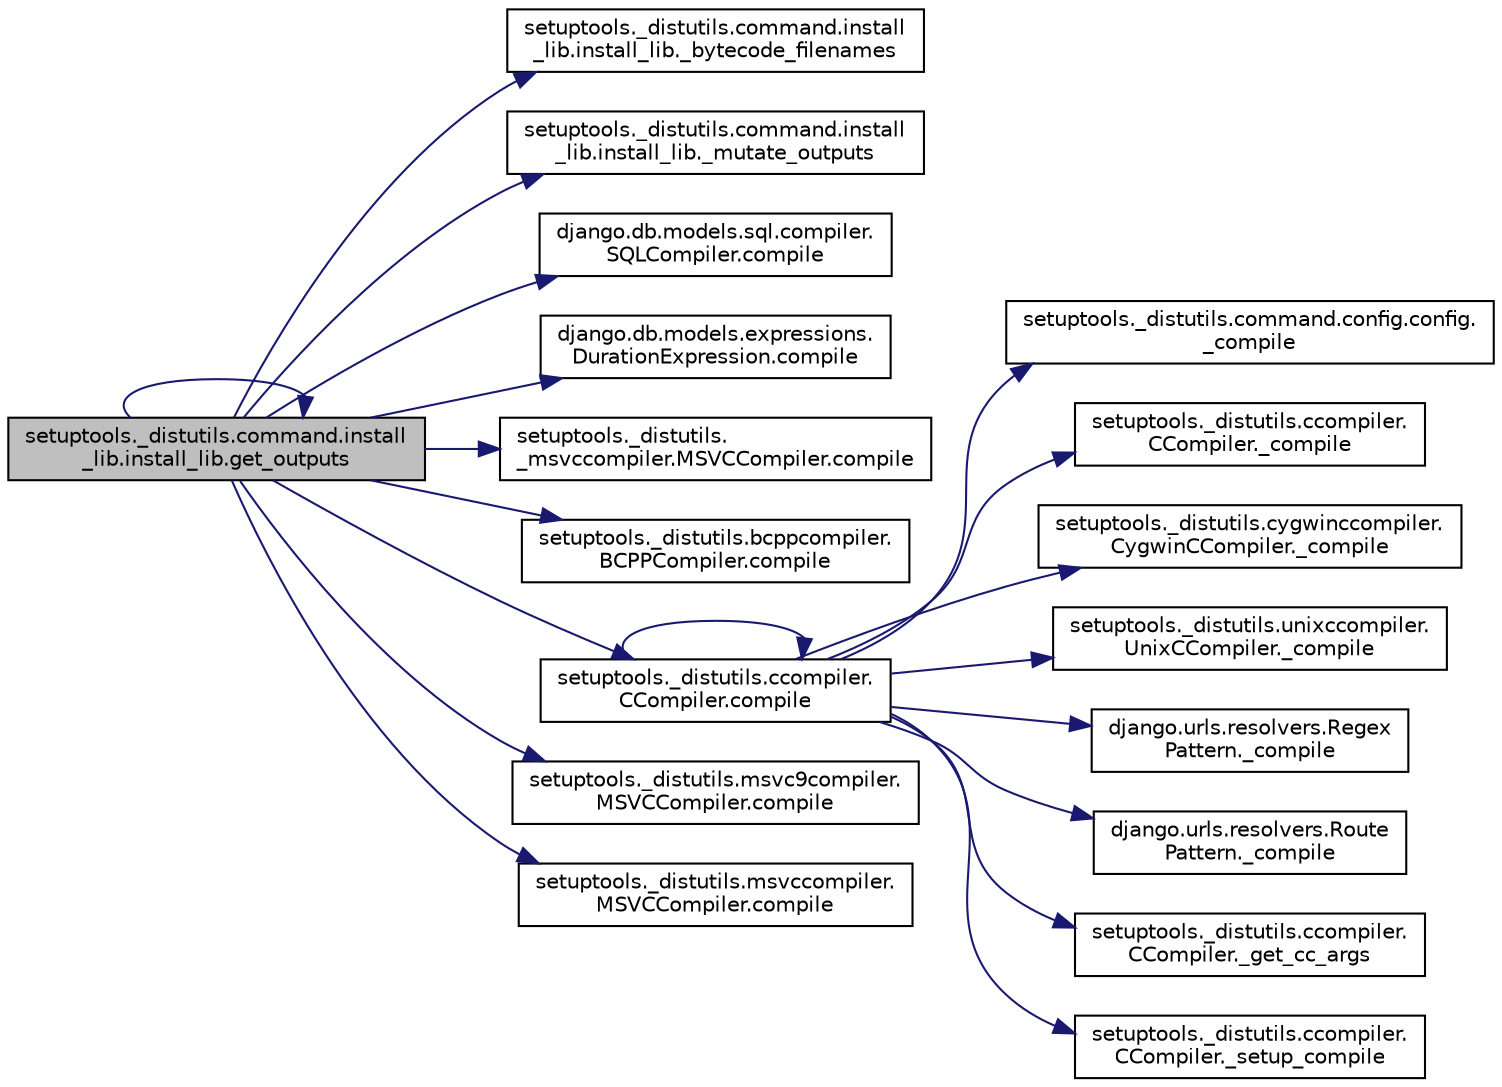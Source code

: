 digraph "setuptools._distutils.command.install_lib.install_lib.get_outputs"
{
 // LATEX_PDF_SIZE
  edge [fontname="Helvetica",fontsize="10",labelfontname="Helvetica",labelfontsize="10"];
  node [fontname="Helvetica",fontsize="10",shape=record];
  rankdir="LR";
  Node1 [label="setuptools._distutils.command.install\l_lib.install_lib.get_outputs",height=0.2,width=0.4,color="black", fillcolor="grey75", style="filled", fontcolor="black",tooltip=" "];
  Node1 -> Node2 [color="midnightblue",fontsize="10",style="solid",fontname="Helvetica"];
  Node2 [label="setuptools._distutils.command.install\l_lib.install_lib._bytecode_filenames",height=0.2,width=0.4,color="black", fillcolor="white", style="filled",URL="$de/d3b/classsetuptools_1_1__distutils_1_1command_1_1install__lib_1_1install__lib.html#aa345403c2084bd16999e9ca72886f3ed",tooltip=" "];
  Node1 -> Node3 [color="midnightblue",fontsize="10",style="solid",fontname="Helvetica"];
  Node3 [label="setuptools._distutils.command.install\l_lib.install_lib._mutate_outputs",height=0.2,width=0.4,color="black", fillcolor="white", style="filled",URL="$de/d3b/classsetuptools_1_1__distutils_1_1command_1_1install__lib_1_1install__lib.html#a80d419211af98845ec972c4b2e163d2b",tooltip=" "];
  Node1 -> Node4 [color="midnightblue",fontsize="10",style="solid",fontname="Helvetica"];
  Node4 [label="django.db.models.sql.compiler.\lSQLCompiler.compile",height=0.2,width=0.4,color="black", fillcolor="white", style="filled",URL="$df/de2/classdjango_1_1db_1_1models_1_1sql_1_1compiler_1_1_s_q_l_compiler.html#a32595f72b9ee93811a5aa0c62a0731bf",tooltip=" "];
  Node1 -> Node5 [color="midnightblue",fontsize="10",style="solid",fontname="Helvetica"];
  Node5 [label="django.db.models.expressions.\lDurationExpression.compile",height=0.2,width=0.4,color="black", fillcolor="white", style="filled",URL="$df/d03/classdjango_1_1db_1_1models_1_1expressions_1_1_duration_expression.html#af6c7640c2b1cafc6c47b3daaf8abc6d6",tooltip=" "];
  Node1 -> Node6 [color="midnightblue",fontsize="10",style="solid",fontname="Helvetica"];
  Node6 [label="setuptools._distutils.\l_msvccompiler.MSVCCompiler.compile",height=0.2,width=0.4,color="black", fillcolor="white", style="filled",URL="$db/da5/classsetuptools_1_1__distutils_1_1__msvccompiler_1_1_m_s_v_c_compiler.html#ac642fa6ac2fb8e00686189cecfff2ca6",tooltip=" "];
  Node1 -> Node7 [color="midnightblue",fontsize="10",style="solid",fontname="Helvetica"];
  Node7 [label="setuptools._distutils.bcppcompiler.\lBCPPCompiler.compile",height=0.2,width=0.4,color="black", fillcolor="white", style="filled",URL="$db/d1b/classsetuptools_1_1__distutils_1_1bcppcompiler_1_1_b_c_p_p_compiler.html#a0bcc35ed8d94b790b4080b431aa900f6",tooltip=" "];
  Node1 -> Node8 [color="midnightblue",fontsize="10",style="solid",fontname="Helvetica"];
  Node8 [label="setuptools._distutils.ccompiler.\lCCompiler.compile",height=0.2,width=0.4,color="black", fillcolor="white", style="filled",URL="$d0/daa/classsetuptools_1_1__distutils_1_1ccompiler_1_1_c_compiler.html#a7833583eb8aad3b9be525a98b9293fa5",tooltip=" "];
  Node8 -> Node9 [color="midnightblue",fontsize="10",style="solid",fontname="Helvetica"];
  Node9 [label="setuptools._distutils.command.config.config.\l_compile",height=0.2,width=0.4,color="black", fillcolor="white", style="filled",URL="$d2/d18/classsetuptools_1_1__distutils_1_1command_1_1config_1_1config.html#a36c863388689da3d8ea8efe45d286aca",tooltip=" "];
  Node8 -> Node10 [color="midnightblue",fontsize="10",style="solid",fontname="Helvetica"];
  Node10 [label="setuptools._distutils.ccompiler.\lCCompiler._compile",height=0.2,width=0.4,color="black", fillcolor="white", style="filled",URL="$d0/daa/classsetuptools_1_1__distutils_1_1ccompiler_1_1_c_compiler.html#a117513eeacbcffd553c0b688a5eeae34",tooltip=" "];
  Node8 -> Node11 [color="midnightblue",fontsize="10",style="solid",fontname="Helvetica"];
  Node11 [label="setuptools._distutils.cygwinccompiler.\lCygwinCCompiler._compile",height=0.2,width=0.4,color="black", fillcolor="white", style="filled",URL="$d5/d19/classsetuptools_1_1__distutils_1_1cygwinccompiler_1_1_cygwin_c_compiler.html#ae7f918242d4512f70410d228bbfc5758",tooltip=" "];
  Node8 -> Node12 [color="midnightblue",fontsize="10",style="solid",fontname="Helvetica"];
  Node12 [label="setuptools._distutils.unixccompiler.\lUnixCCompiler._compile",height=0.2,width=0.4,color="black", fillcolor="white", style="filled",URL="$d5/da2/classsetuptools_1_1__distutils_1_1unixccompiler_1_1_unix_c_compiler.html#addeefa825fbf9dfef5669cb3ac77af97",tooltip=" "];
  Node8 -> Node13 [color="midnightblue",fontsize="10",style="solid",fontname="Helvetica"];
  Node13 [label="django.urls.resolvers.Regex\lPattern._compile",height=0.2,width=0.4,color="black", fillcolor="white", style="filled",URL="$de/dca/classdjango_1_1urls_1_1resolvers_1_1_regex_pattern.html#afe4744cc57b32ca688c90ee538b6f392",tooltip=" "];
  Node8 -> Node14 [color="midnightblue",fontsize="10",style="solid",fontname="Helvetica"];
  Node14 [label="django.urls.resolvers.Route\lPattern._compile",height=0.2,width=0.4,color="black", fillcolor="white", style="filled",URL="$db/d58/classdjango_1_1urls_1_1resolvers_1_1_route_pattern.html#a23200c7926ec6d89793597e8257567eb",tooltip=" "];
  Node8 -> Node15 [color="midnightblue",fontsize="10",style="solid",fontname="Helvetica"];
  Node15 [label="setuptools._distutils.ccompiler.\lCCompiler._get_cc_args",height=0.2,width=0.4,color="black", fillcolor="white", style="filled",URL="$d0/daa/classsetuptools_1_1__distutils_1_1ccompiler_1_1_c_compiler.html#a6da1d7b55553f0c4c84f9323af0798cf",tooltip=" "];
  Node8 -> Node16 [color="midnightblue",fontsize="10",style="solid",fontname="Helvetica"];
  Node16 [label="setuptools._distutils.ccompiler.\lCCompiler._setup_compile",height=0.2,width=0.4,color="black", fillcolor="white", style="filled",URL="$d0/daa/classsetuptools_1_1__distutils_1_1ccompiler_1_1_c_compiler.html#a598994ee15273fe9e868797cf66389d8",tooltip=" "];
  Node8 -> Node8 [color="midnightblue",fontsize="10",style="solid",fontname="Helvetica"];
  Node1 -> Node17 [color="midnightblue",fontsize="10",style="solid",fontname="Helvetica"];
  Node17 [label="setuptools._distutils.msvc9compiler.\lMSVCCompiler.compile",height=0.2,width=0.4,color="black", fillcolor="white", style="filled",URL="$d3/d66/classsetuptools_1_1__distutils_1_1msvc9compiler_1_1_m_s_v_c_compiler.html#a8ed1af33b4f9e03527e5a4d1aeb0f0a6",tooltip=" "];
  Node1 -> Node18 [color="midnightblue",fontsize="10",style="solid",fontname="Helvetica"];
  Node18 [label="setuptools._distutils.msvccompiler.\lMSVCCompiler.compile",height=0.2,width=0.4,color="black", fillcolor="white", style="filled",URL="$d3/d17/classsetuptools_1_1__distutils_1_1msvccompiler_1_1_m_s_v_c_compiler.html#ab6f87459d24ece924175a9f45637d315",tooltip=" "];
  Node1 -> Node1 [color="midnightblue",fontsize="10",style="solid",fontname="Helvetica"];
}
